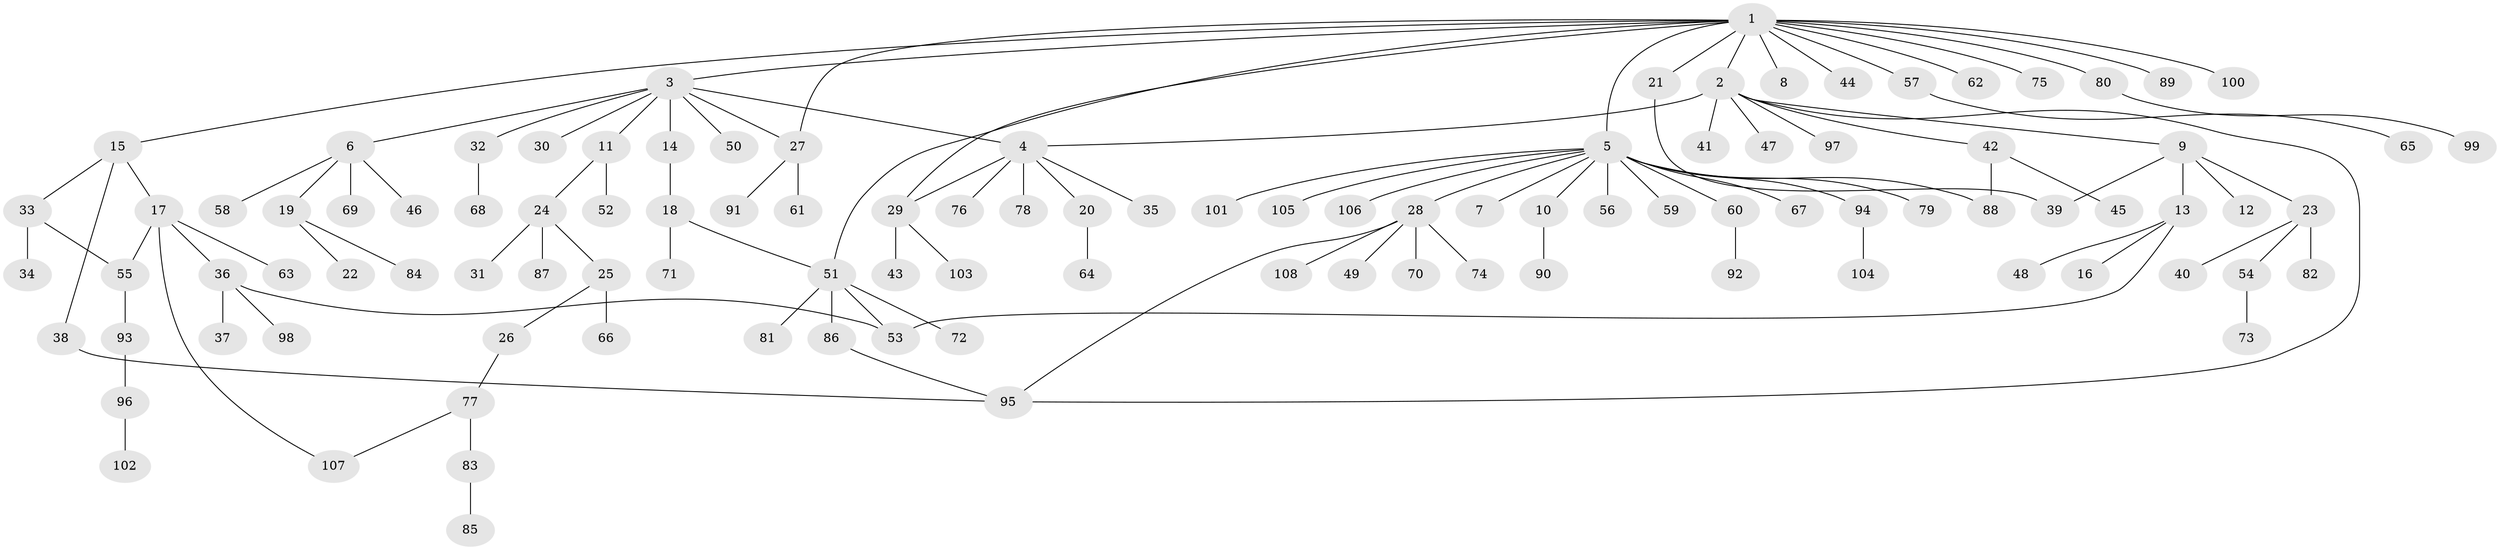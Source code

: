 // coarse degree distribution, {16: 0.018518518518518517, 12: 0.018518518518518517, 8: 0.037037037037037035, 13: 0.018518518518518517, 3: 0.018518518518518517, 1: 0.6481481481481481, 5: 0.018518518518518517, 2: 0.18518518518518517, 4: 0.018518518518518517, 6: 0.018518518518518517}
// Generated by graph-tools (version 1.1) at 2025/18/03/04/25 18:18:02]
// undirected, 108 vertices, 120 edges
graph export_dot {
graph [start="1"]
  node [color=gray90,style=filled];
  1;
  2;
  3;
  4;
  5;
  6;
  7;
  8;
  9;
  10;
  11;
  12;
  13;
  14;
  15;
  16;
  17;
  18;
  19;
  20;
  21;
  22;
  23;
  24;
  25;
  26;
  27;
  28;
  29;
  30;
  31;
  32;
  33;
  34;
  35;
  36;
  37;
  38;
  39;
  40;
  41;
  42;
  43;
  44;
  45;
  46;
  47;
  48;
  49;
  50;
  51;
  52;
  53;
  54;
  55;
  56;
  57;
  58;
  59;
  60;
  61;
  62;
  63;
  64;
  65;
  66;
  67;
  68;
  69;
  70;
  71;
  72;
  73;
  74;
  75;
  76;
  77;
  78;
  79;
  80;
  81;
  82;
  83;
  84;
  85;
  86;
  87;
  88;
  89;
  90;
  91;
  92;
  93;
  94;
  95;
  96;
  97;
  98;
  99;
  100;
  101;
  102;
  103;
  104;
  105;
  106;
  107;
  108;
  1 -- 2;
  1 -- 3;
  1 -- 5;
  1 -- 8;
  1 -- 15;
  1 -- 21;
  1 -- 27;
  1 -- 29;
  1 -- 44;
  1 -- 51;
  1 -- 57;
  1 -- 62;
  1 -- 75;
  1 -- 80;
  1 -- 89;
  1 -- 100;
  2 -- 4;
  2 -- 9;
  2 -- 41;
  2 -- 42;
  2 -- 47;
  2 -- 95;
  2 -- 97;
  3 -- 4;
  3 -- 6;
  3 -- 11;
  3 -- 14;
  3 -- 27;
  3 -- 30;
  3 -- 32;
  3 -- 50;
  4 -- 20;
  4 -- 29;
  4 -- 35;
  4 -- 76;
  4 -- 78;
  5 -- 7;
  5 -- 10;
  5 -- 28;
  5 -- 56;
  5 -- 59;
  5 -- 60;
  5 -- 67;
  5 -- 79;
  5 -- 88;
  5 -- 94;
  5 -- 101;
  5 -- 105;
  5 -- 106;
  6 -- 19;
  6 -- 46;
  6 -- 58;
  6 -- 69;
  9 -- 12;
  9 -- 13;
  9 -- 23;
  9 -- 39;
  10 -- 90;
  11 -- 24;
  11 -- 52;
  13 -- 16;
  13 -- 48;
  13 -- 53;
  14 -- 18;
  15 -- 17;
  15 -- 33;
  15 -- 38;
  17 -- 36;
  17 -- 55;
  17 -- 63;
  17 -- 107;
  18 -- 51;
  18 -- 71;
  19 -- 22;
  19 -- 84;
  20 -- 64;
  21 -- 39;
  23 -- 40;
  23 -- 54;
  23 -- 82;
  24 -- 25;
  24 -- 31;
  24 -- 87;
  25 -- 26;
  25 -- 66;
  26 -- 77;
  27 -- 61;
  27 -- 91;
  28 -- 49;
  28 -- 70;
  28 -- 74;
  28 -- 95;
  28 -- 108;
  29 -- 43;
  29 -- 103;
  32 -- 68;
  33 -- 34;
  33 -- 55;
  36 -- 37;
  36 -- 53;
  36 -- 98;
  38 -- 95;
  42 -- 45;
  42 -- 88;
  51 -- 53;
  51 -- 72;
  51 -- 81;
  51 -- 86;
  54 -- 73;
  55 -- 93;
  57 -- 65;
  60 -- 92;
  77 -- 83;
  77 -- 107;
  80 -- 99;
  83 -- 85;
  86 -- 95;
  93 -- 96;
  94 -- 104;
  96 -- 102;
}
